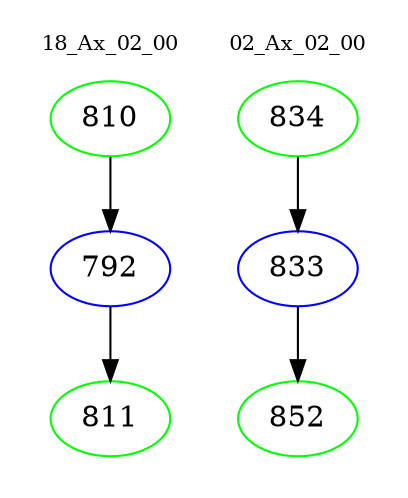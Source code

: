 digraph{
subgraph cluster_0 {
color = white
label = "18_Ax_02_00";
fontsize=10;
T0_810 [label="810", color="green"]
T0_810 -> T0_792 [color="black"]
T0_792 [label="792", color="blue"]
T0_792 -> T0_811 [color="black"]
T0_811 [label="811", color="green"]
}
subgraph cluster_1 {
color = white
label = "02_Ax_02_00";
fontsize=10;
T1_834 [label="834", color="green"]
T1_834 -> T1_833 [color="black"]
T1_833 [label="833", color="blue"]
T1_833 -> T1_852 [color="black"]
T1_852 [label="852", color="green"]
}
}
